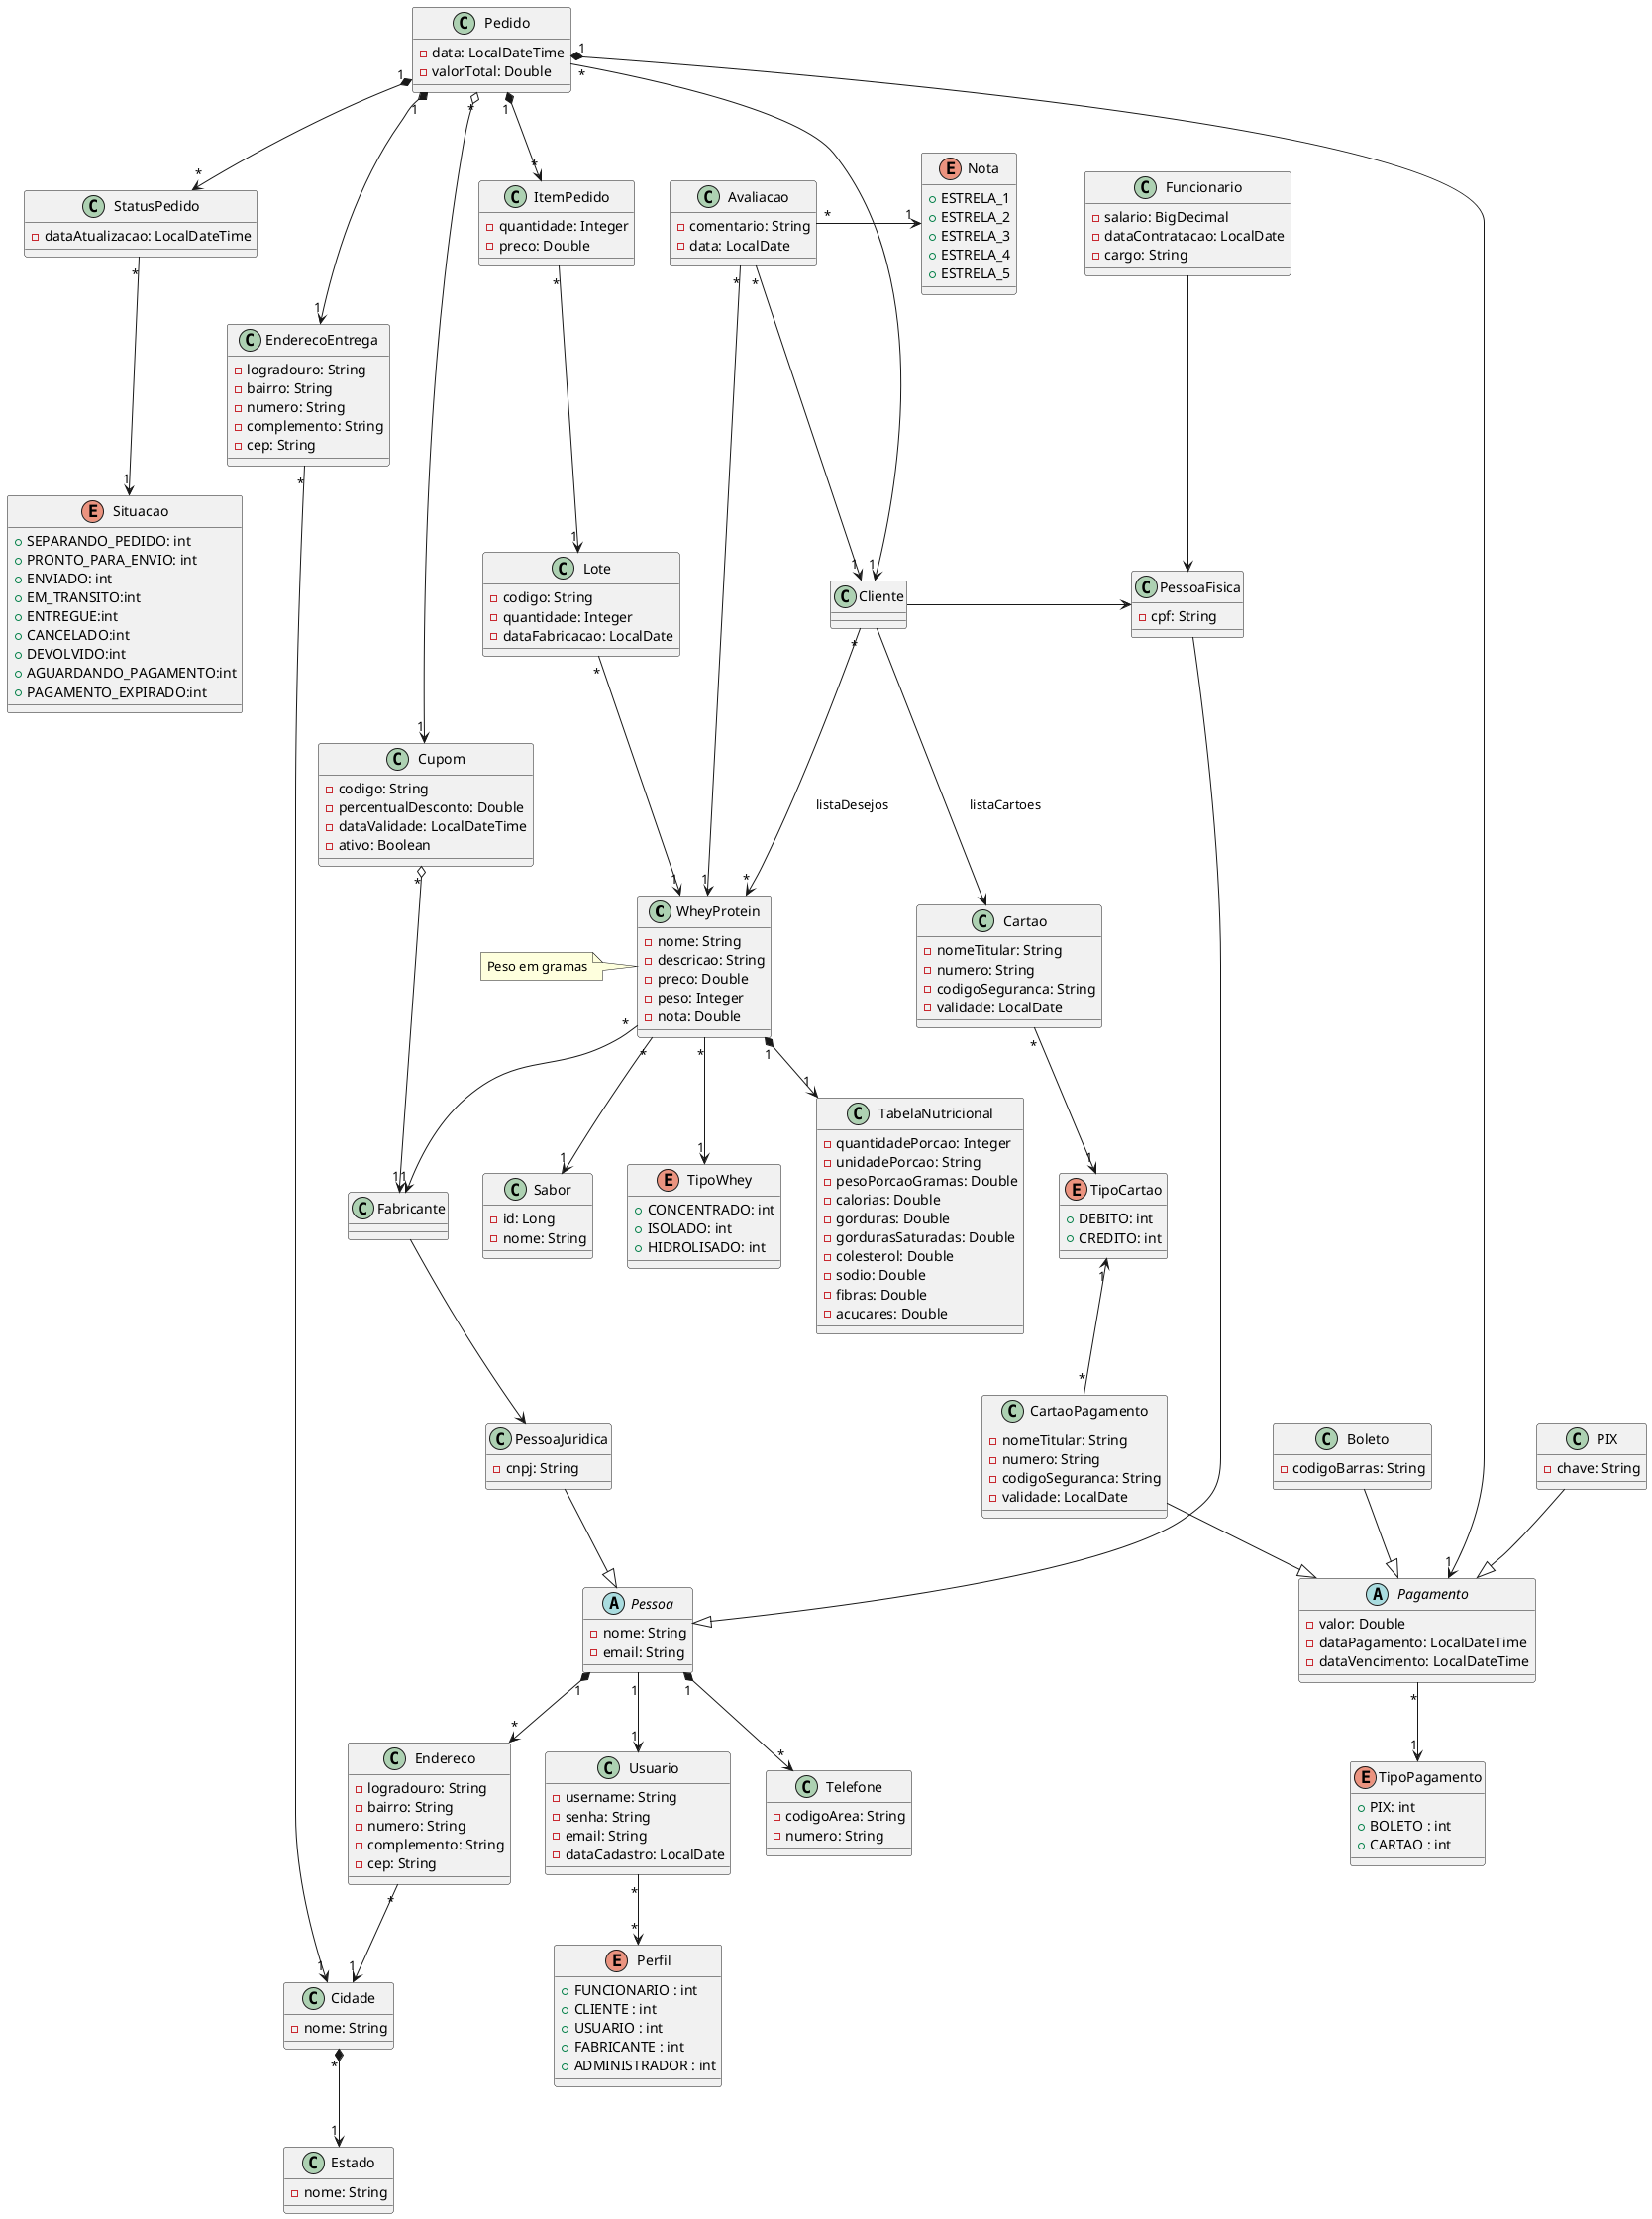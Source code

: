 @startuml diagram

class WheyProtein{
    - nome: String
    - descricao: String
    - preco: Double
    - peso: Integer
    - nota: Double
}

class Lote{
    - codigo: String 
    - quantidade: Integer
    - dataFabricacao: LocalDate
}

class Fabricante{
}

class Sabor{
    - id: Long 
    - nome: String
}

enum TipoWhey{
    + CONCENTRADO: int
    + ISOLADO: int
    + HIDROLISADO: int
}

class TabelaNutricional{
    - quantidadePorcao: Integer
    - unidadePorcao: String
    - pesoPorcaoGramas: Double
    - calorias: Double
    - gorduras: Double
    - gordurasSaturadas: Double
    - colesterol: Double
    - sodio: Double
    - fibras: Double
    - acucares: Double
}

class Funcionario{
    - salario: BigDecimal
    - dataContratacao: LocalDate
    - cargo: String
}

class Cliente {
}

class Usuario {
    - username: String
    - senha: String
    - email: String
    - dataCadastro: LocalDate
}

enum Perfil{
    + FUNCIONARIO : int
    + CLIENTE : int
    + USUARIO : int
    + FABRICANTE : int
    + ADMINISTRADOR : int
}

Usuario"*" --> "*" Perfil

abstract class Pessoa {
    - nome: String
    - email: String
}

Pessoa "1" *--> "*" Telefone
Pessoa "1" *--> "*" Endereco

class PessoaFisica {
    - cpf: String
}

class PessoaJuridica {
    - cnpj: String
}

PessoaFisica --|> Pessoa
PessoaJuridica --|> Pessoa

Pessoa "1" --> "1" Usuario
Cliente -right-> PessoaFisica
Funcionario --> PessoaFisica
Fabricante --> PessoaJuridica

class Telefone {
    - codigoArea: String
    - numero: String
}

class Pedido {
    - data: LocalDateTime
    - valorTotal: Double
}

Pedido "1" *--> "*" StatusPedido
StatusPedido "*" --> "1" Situacao

class StatusPedido {
    - dataAtualizacao: LocalDateTime
}

enum Situacao {
    + SEPARANDO_PEDIDO: int
    + PRONTO_PARA_ENVIO: int       
    + ENVIADO: int
    + EM_TRANSITO:int
    + ENTREGUE:int
    + CANCELADO:int
    + DEVOLVIDO:int
    + AGUARDANDO_PAGAMENTO:int
    + PAGAMENTO_EXPIRADO:int

}

class ItemPedido {
    - quantidade: Integer
    - preco: Double
}

class Avaliacao {
    - comentario: String
    - data: LocalDate
}

enum Nota {
    + ESTRELA_1
    + ESTRELA_2
    + ESTRELA_3
    + ESTRELA_4
    + ESTRELA_5
}

class Endereco {
    - logradouro: String
    - bairro: String
    - numero: String
    - complemento: String
    - cep: String
}

class EnderecoEntrega {
    - logradouro: String
    - bairro: String
    - numero: String
    - complemento: String
    - cep: String
}

class Cidade {
    - nome: String
}

class Estado {
    - nome: String
}

abstract class Pagamento {
    - valor: Double
    - dataPagamento: LocalDateTime
    - dataVencimento: LocalDateTime
}



class PIX {
    - chave: String
}

class Boleto {
    - codigoBarras: String
}

class CartaoPagamento {
    - nomeTitular: String
    - numero: String
    - codigoSeguranca: String
    - validade: LocalDate
}

class Cartao{
     - nomeTitular: String
    - numero: String
    - codigoSeguranca: String
    - validade: LocalDate
}

enum TipoCartao {
    + DEBITO: int
    + CREDITO: int
}

class Cupom {
    - codigo: String
    - percentualDesconto: Double
    - dataValidade: LocalDateTime
    - ativo: Boolean
}

enum TipoPagamento{
    + PIX: int
    + BOLETO : int
    + CARTAO : int
}

Pedido "1" *--> "1" Pagamento


Pagamento "*" --> "1" TipoPagamento
CartaoPagamento "*" -up-> "1" TipoCartao
Cartao "*" --> "1" TipoCartao
PIX --|> Pagamento
Boleto --|> Pagamento
CartaoPagamento --|> Pagamento

Cliente --> Cartao :listaCartoes

Pedido "1" *--> "*" ItemPedido
ItemPedido "*" --> "1" Lote
Pedido "*" o--> "1" Cupom
Pedido "*" --> "1" Cliente  
Pedido "1" *--> "1" EnderecoEntrega

Cidade "*" *--> "1" Estado
Endereco "*" --> "1" Cidade
EnderecoEntrega "*" --> "1" Cidade

WheyProtein "*" --> "1" Sabor 
WheyProtein "*" --> "1" TipoWhey
WheyProtein "1" *--> "1" TabelaNutricional
WheyProtein "*" --> "1" Fabricante
Lote "*" --> "1" WheyProtein

Cliente "*" --> "*" WheyProtein : listaDesejos
Cupom "*" o--> "1" Fabricante
Avaliacao "*" -down-> "1" Cliente
Avaliacao "*" --> "1" WheyProtein
Avaliacao "*" -right-> "1" Nota

note left of WheyProtein: Peso em gramas

@enduml
